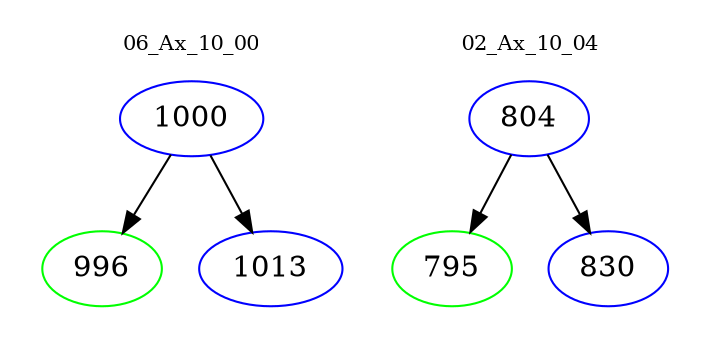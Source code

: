 digraph{
subgraph cluster_0 {
color = white
label = "06_Ax_10_00";
fontsize=10;
T0_1000 [label="1000", color="blue"]
T0_1000 -> T0_996 [color="black"]
T0_996 [label="996", color="green"]
T0_1000 -> T0_1013 [color="black"]
T0_1013 [label="1013", color="blue"]
}
subgraph cluster_1 {
color = white
label = "02_Ax_10_04";
fontsize=10;
T1_804 [label="804", color="blue"]
T1_804 -> T1_795 [color="black"]
T1_795 [label="795", color="green"]
T1_804 -> T1_830 [color="black"]
T1_830 [label="830", color="blue"]
}
}
